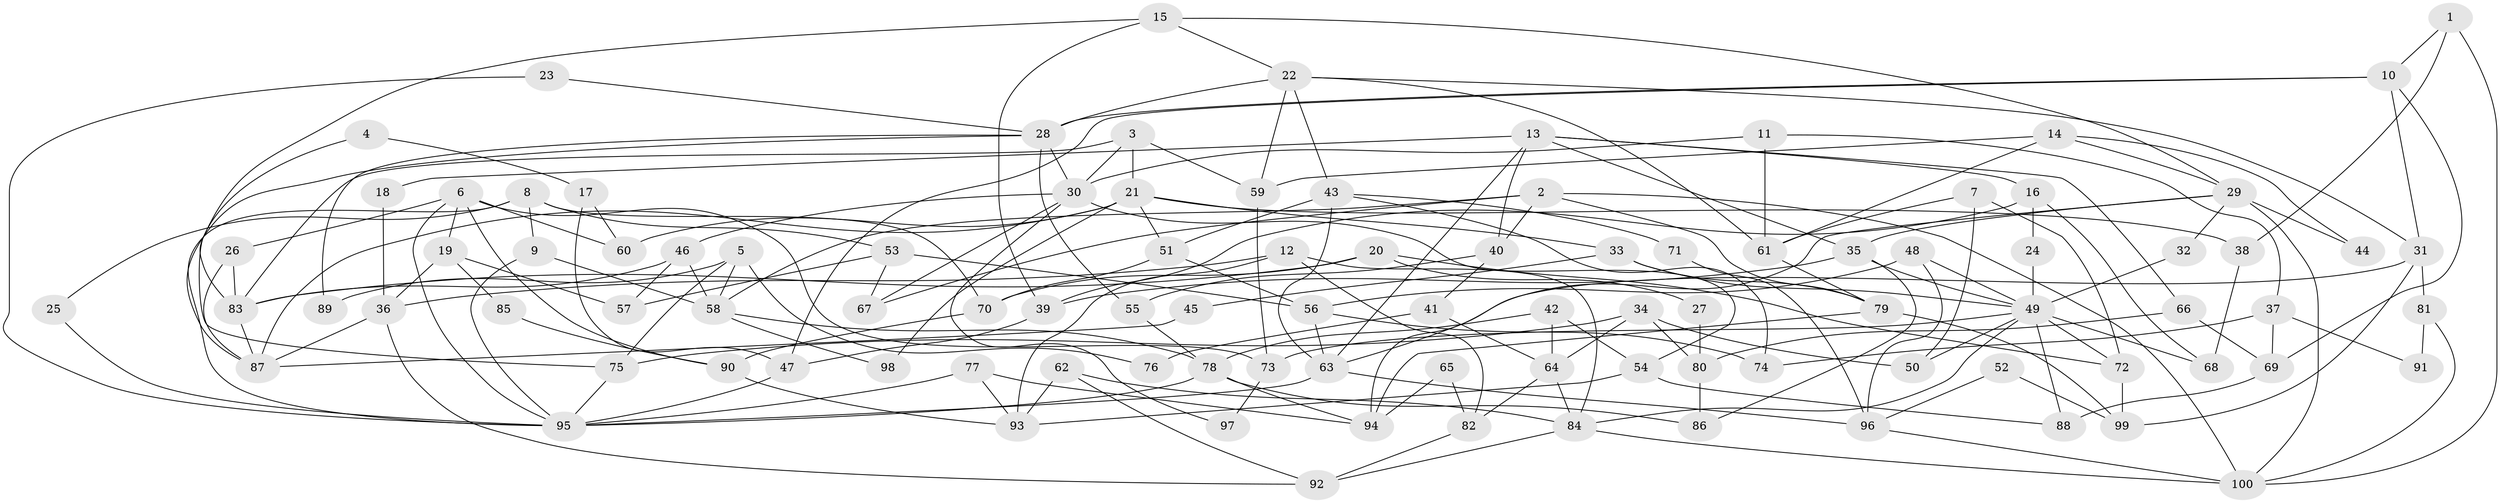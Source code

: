 // Generated by graph-tools (version 1.1) at 2025/38/02/21/25 10:38:59]
// undirected, 100 vertices, 200 edges
graph export_dot {
graph [start="1"]
  node [color=gray90,style=filled];
  1;
  2;
  3;
  4;
  5;
  6;
  7;
  8;
  9;
  10;
  11;
  12;
  13;
  14;
  15;
  16;
  17;
  18;
  19;
  20;
  21;
  22;
  23;
  24;
  25;
  26;
  27;
  28;
  29;
  30;
  31;
  32;
  33;
  34;
  35;
  36;
  37;
  38;
  39;
  40;
  41;
  42;
  43;
  44;
  45;
  46;
  47;
  48;
  49;
  50;
  51;
  52;
  53;
  54;
  55;
  56;
  57;
  58;
  59;
  60;
  61;
  62;
  63;
  64;
  65;
  66;
  67;
  68;
  69;
  70;
  71;
  72;
  73;
  74;
  75;
  76;
  77;
  78;
  79;
  80;
  81;
  82;
  83;
  84;
  85;
  86;
  87;
  88;
  89;
  90;
  91;
  92;
  93;
  94;
  95;
  96;
  97;
  98;
  99;
  100;
  1 -- 10;
  1 -- 38;
  1 -- 100;
  2 -- 79;
  2 -- 58;
  2 -- 40;
  2 -- 67;
  2 -- 100;
  3 -- 30;
  3 -- 59;
  3 -- 21;
  3 -- 83;
  4 -- 17;
  4 -- 83;
  5 -- 58;
  5 -- 75;
  5 -- 76;
  5 -- 89;
  6 -- 95;
  6 -- 90;
  6 -- 19;
  6 -- 26;
  6 -- 60;
  6 -- 73;
  7 -- 61;
  7 -- 72;
  7 -- 50;
  8 -- 70;
  8 -- 95;
  8 -- 9;
  8 -- 25;
  8 -- 53;
  9 -- 58;
  9 -- 95;
  10 -- 31;
  10 -- 28;
  10 -- 47;
  10 -- 69;
  11 -- 61;
  11 -- 30;
  11 -- 37;
  12 -- 36;
  12 -- 84;
  12 -- 82;
  12 -- 93;
  13 -- 63;
  13 -- 40;
  13 -- 16;
  13 -- 18;
  13 -- 35;
  13 -- 66;
  14 -- 29;
  14 -- 59;
  14 -- 44;
  14 -- 61;
  15 -- 75;
  15 -- 39;
  15 -- 22;
  15 -- 29;
  16 -- 39;
  16 -- 24;
  16 -- 68;
  17 -- 60;
  17 -- 47;
  18 -- 36;
  19 -- 57;
  19 -- 36;
  19 -- 85;
  20 -- 83;
  20 -- 72;
  20 -- 27;
  20 -- 70;
  21 -- 87;
  21 -- 33;
  21 -- 38;
  21 -- 51;
  21 -- 60;
  21 -- 98;
  22 -- 61;
  22 -- 28;
  22 -- 31;
  22 -- 43;
  22 -- 59;
  23 -- 95;
  23 -- 28;
  24 -- 49;
  25 -- 95;
  26 -- 87;
  26 -- 83;
  27 -- 80;
  28 -- 87;
  28 -- 30;
  28 -- 55;
  28 -- 89;
  29 -- 100;
  29 -- 32;
  29 -- 35;
  29 -- 44;
  29 -- 94;
  30 -- 67;
  30 -- 46;
  30 -- 54;
  30 -- 97;
  31 -- 63;
  31 -- 81;
  31 -- 99;
  32 -- 49;
  33 -- 49;
  33 -- 45;
  33 -- 79;
  34 -- 64;
  34 -- 50;
  34 -- 75;
  34 -- 80;
  35 -- 39;
  35 -- 49;
  35 -- 86;
  36 -- 92;
  36 -- 87;
  37 -- 69;
  37 -- 74;
  37 -- 91;
  38 -- 68;
  39 -- 47;
  40 -- 55;
  40 -- 41;
  41 -- 64;
  41 -- 76;
  42 -- 54;
  42 -- 78;
  42 -- 64;
  43 -- 74;
  43 -- 51;
  43 -- 63;
  43 -- 71;
  45 -- 87;
  46 -- 83;
  46 -- 57;
  46 -- 58;
  47 -- 95;
  48 -- 96;
  48 -- 49;
  48 -- 56;
  49 -- 88;
  49 -- 50;
  49 -- 68;
  49 -- 72;
  49 -- 73;
  49 -- 84;
  51 -- 56;
  51 -- 70;
  52 -- 96;
  52 -- 99;
  53 -- 56;
  53 -- 57;
  53 -- 67;
  54 -- 93;
  54 -- 88;
  55 -- 78;
  56 -- 63;
  56 -- 74;
  58 -- 78;
  58 -- 98;
  59 -- 73;
  61 -- 79;
  62 -- 92;
  62 -- 84;
  62 -- 93;
  63 -- 95;
  63 -- 96;
  64 -- 84;
  64 -- 82;
  65 -- 94;
  65 -- 82;
  66 -- 80;
  66 -- 69;
  69 -- 88;
  70 -- 90;
  71 -- 96;
  72 -- 99;
  73 -- 97;
  75 -- 95;
  77 -- 95;
  77 -- 93;
  77 -- 94;
  78 -- 94;
  78 -- 95;
  78 -- 86;
  79 -- 94;
  79 -- 99;
  80 -- 86;
  81 -- 100;
  81 -- 91;
  82 -- 92;
  83 -- 87;
  84 -- 100;
  84 -- 92;
  85 -- 90;
  90 -- 93;
  96 -- 100;
}

